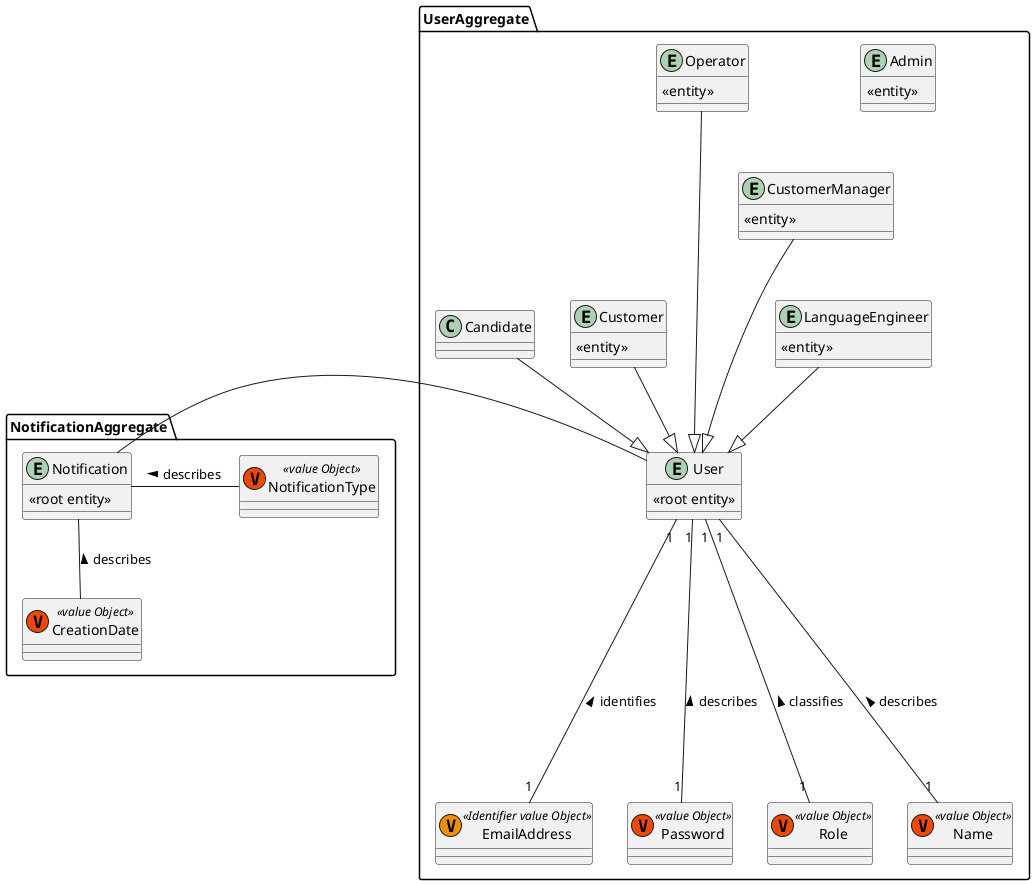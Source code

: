 @startuml
'https://plantuml.com/sequence-diagram

Package NotificationAggregate{
    Entity Notification  {
            <<root entity>>
        }
    Class NotificationType <<(V,#f04800) value Object>>{}
    Class CreationDate <<(V,#f04800) value Object>>{}

}

Package UserAggregate{
    Entity LanguageEngineer {
            <<entity>>
    }

    Entity Admin {
        <<entity>>
    }

    Entity CustomerManager {
        <<entity>>
    }

    Entity Operator {
        <<entity>>
    }

    Entity Customer {
        <<entity>>
    }

    Entity User {
        <<root entity>>
    }


Notification -- CreationDate : < describes
Notification - NotificationType : < describes
Notification - User


Class EmailAddress <<(V,#f09000) Identifier value Object>>{}
    Class Password <<(V,#f04800) value Object>>{}
    Class Role  <<(V,#f04800) value Object>>{}
    Class Name <<(V,#f04800) value Object>>{}

User "1" ---- "1" EmailAddress : identifies <
User "1" ---- "1" Role : classifies <
User "1" ---- "1" Name : describes <
User "1" ---- "1" Password : describes <
LanguageEngineer --|> User
Customer --|> User
Operator ----|> User
CustomerManager ---|> User
Candidate --|> User



@enduml